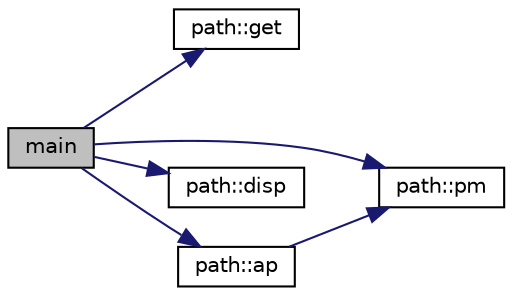 digraph "main"
{
  edge [fontname="Helvetica",fontsize="10",labelfontname="Helvetica",labelfontsize="10"];
  node [fontname="Helvetica",fontsize="10",shape=record];
  rankdir="LR";
  Node1 [label="main",height=0.2,width=0.4,color="black", fillcolor="grey75", style="filled", fontcolor="black"];
  Node1 -> Node2 [color="midnightblue",fontsize="10",style="solid"];
  Node2 [label="path::get",height=0.2,width=0.4,color="black", fillcolor="white", style="filled",URL="$classpath.html#a1c4a54ae699c5583d464b0d904f2699a"];
  Node1 -> Node3 [color="midnightblue",fontsize="10",style="solid"];
  Node3 [label="path::pm",height=0.2,width=0.4,color="black", fillcolor="white", style="filled",URL="$classpath.html#af422edc0175627d75cfeb7dcad9b5ba3"];
  Node1 -> Node4 [color="midnightblue",fontsize="10",style="solid"];
  Node4 [label="path::disp",height=0.2,width=0.4,color="black", fillcolor="white", style="filled",URL="$classpath.html#a9eaa3e76753ed1540a877dd8a84aa5c3"];
  Node1 -> Node5 [color="midnightblue",fontsize="10",style="solid"];
  Node5 [label="path::ap",height=0.2,width=0.4,color="black", fillcolor="white", style="filled",URL="$classpath.html#aa93bf33f14db6cd6312df7a66757060d"];
  Node5 -> Node3 [color="midnightblue",fontsize="10",style="solid"];
}
